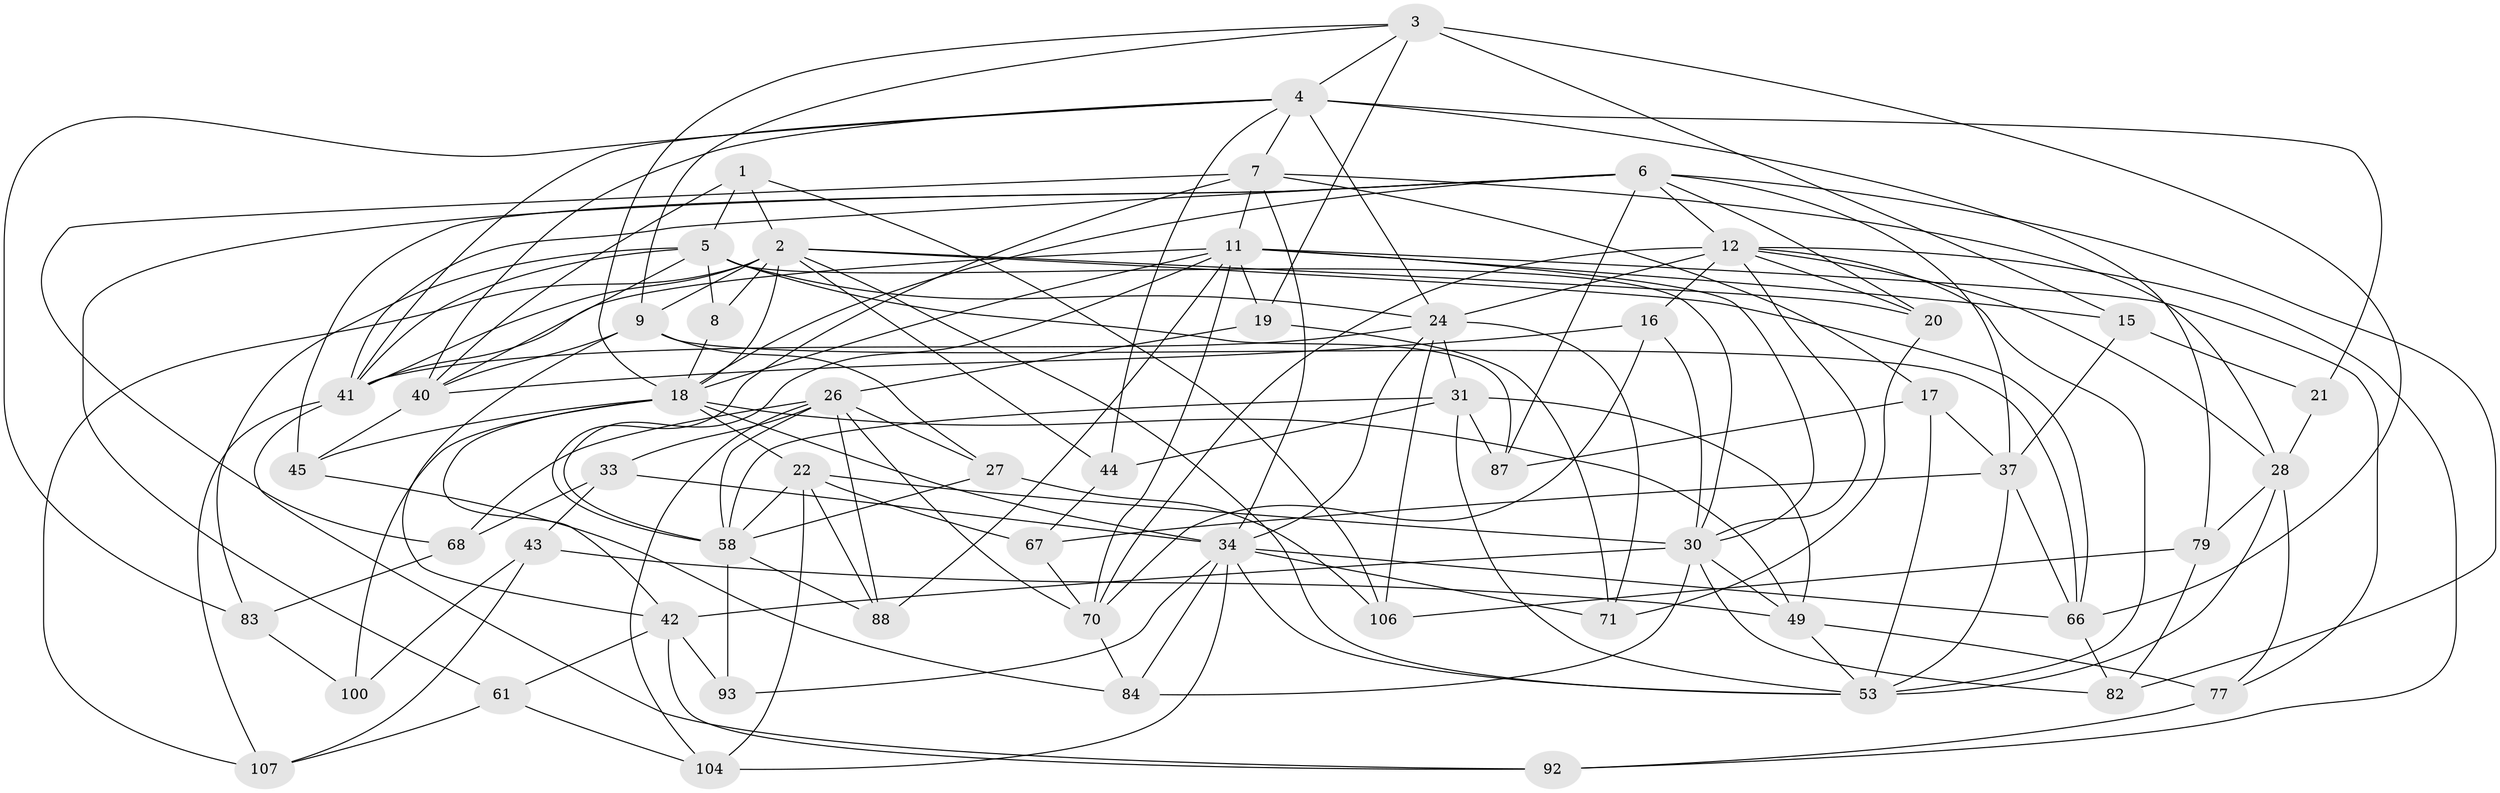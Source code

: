 // original degree distribution, {4: 1.0}
// Generated by graph-tools (version 1.1) at 2025/16/03/09/25 04:16:39]
// undirected, 56 vertices, 157 edges
graph export_dot {
graph [start="1"]
  node [color=gray90,style=filled];
  1;
  2 [super="+10+54+29"];
  3 [super="+14"];
  4 [super="+23+99+86"];
  5 [super="+36"];
  6 [super="+25+63+13"];
  7 [super="+46"];
  8;
  9 [super="+102"];
  11 [super="+69"];
  12 [super="+35+80"];
  15;
  16;
  17;
  18 [super="+32+85+56"];
  19;
  20;
  21;
  22 [super="+91"];
  24 [super="+48+39"];
  26 [super="+94+62"];
  27;
  28 [super="+59"];
  30 [super="+89+47"];
  31 [super="+60"];
  33;
  34 [super="+64+51"];
  37 [super="+108"];
  40 [super="+57"];
  41 [super="+52"];
  42 [super="+65"];
  43;
  44;
  45 [super="+50"];
  49 [super="+109"];
  53 [super="+73+76"];
  58 [super="+105+81"];
  61;
  66 [super="+74"];
  67;
  68;
  70 [super="+110"];
  71;
  77;
  79;
  82;
  83;
  84;
  87;
  88;
  92;
  93;
  100;
  104;
  106;
  107;
  1 -- 106;
  1 -- 2;
  1 -- 40;
  1 -- 5;
  2 -- 53;
  2 -- 20;
  2 -- 66;
  2 -- 44;
  2 -- 18;
  2 -- 8;
  2 -- 41;
  2 -- 107;
  2 -- 9;
  3 -- 19;
  3 -- 66;
  3 -- 4;
  3 -- 15;
  3 -- 18;
  3 -- 9;
  4 -- 79;
  4 -- 44;
  4 -- 7;
  4 -- 41;
  4 -- 24;
  4 -- 21 [weight=2];
  4 -- 40;
  4 -- 83;
  5 -- 41;
  5 -- 87;
  5 -- 24;
  5 -- 83;
  5 -- 8;
  5 -- 40;
  5 -- 30;
  6 -- 45 [weight=2];
  6 -- 18;
  6 -- 20;
  6 -- 41;
  6 -- 12 [weight=3];
  6 -- 61;
  6 -- 82;
  6 -- 37;
  6 -- 87;
  7 -- 17;
  7 -- 68;
  7 -- 11;
  7 -- 34;
  7 -- 58 [weight=2];
  7 -- 28;
  8 -- 18 [weight=2];
  9 -- 42;
  9 -- 66;
  9 -- 40;
  9 -- 27;
  11 -- 19;
  11 -- 70;
  11 -- 77;
  11 -- 15;
  11 -- 88;
  11 -- 58;
  11 -- 41;
  11 -- 30;
  11 -- 18;
  12 -- 20;
  12 -- 53;
  12 -- 70;
  12 -- 30 [weight=2];
  12 -- 28;
  12 -- 16;
  12 -- 24;
  12 -- 92;
  15 -- 21;
  15 -- 37;
  16 -- 40;
  16 -- 70;
  16 -- 30;
  17 -- 37;
  17 -- 87;
  17 -- 53;
  18 -- 34;
  18 -- 100 [weight=2];
  18 -- 42;
  18 -- 45 [weight=2];
  18 -- 49;
  18 -- 22;
  19 -- 71;
  19 -- 26;
  20 -- 71;
  21 -- 28;
  22 -- 67;
  22 -- 88;
  22 -- 58;
  22 -- 104;
  22 -- 30;
  24 -- 71;
  24 -- 31;
  24 -- 106;
  24 -- 41;
  24 -- 34;
  26 -- 33;
  26 -- 70;
  26 -- 88;
  26 -- 68;
  26 -- 27;
  26 -- 104;
  26 -- 58;
  27 -- 106;
  27 -- 58;
  28 -- 79;
  28 -- 77;
  28 -- 53;
  30 -- 49;
  30 -- 82;
  30 -- 84;
  30 -- 42;
  31 -- 58;
  31 -- 44;
  31 -- 49;
  31 -- 87;
  31 -- 53;
  33 -- 68;
  33 -- 43;
  33 -- 34;
  34 -- 104;
  34 -- 84;
  34 -- 66;
  34 -- 53;
  34 -- 71;
  34 -- 93;
  37 -- 67;
  37 -- 66;
  37 -- 53;
  40 -- 45;
  41 -- 107;
  41 -- 92;
  42 -- 61;
  42 -- 92;
  42 -- 93;
  43 -- 107;
  43 -- 100;
  43 -- 49;
  44 -- 67;
  45 -- 84;
  49 -- 77;
  49 -- 53;
  58 -- 93 [weight=2];
  58 -- 88;
  61 -- 107;
  61 -- 104;
  66 -- 82;
  67 -- 70;
  68 -- 83;
  70 -- 84;
  77 -- 92;
  79 -- 106;
  79 -- 82;
  83 -- 100;
}
